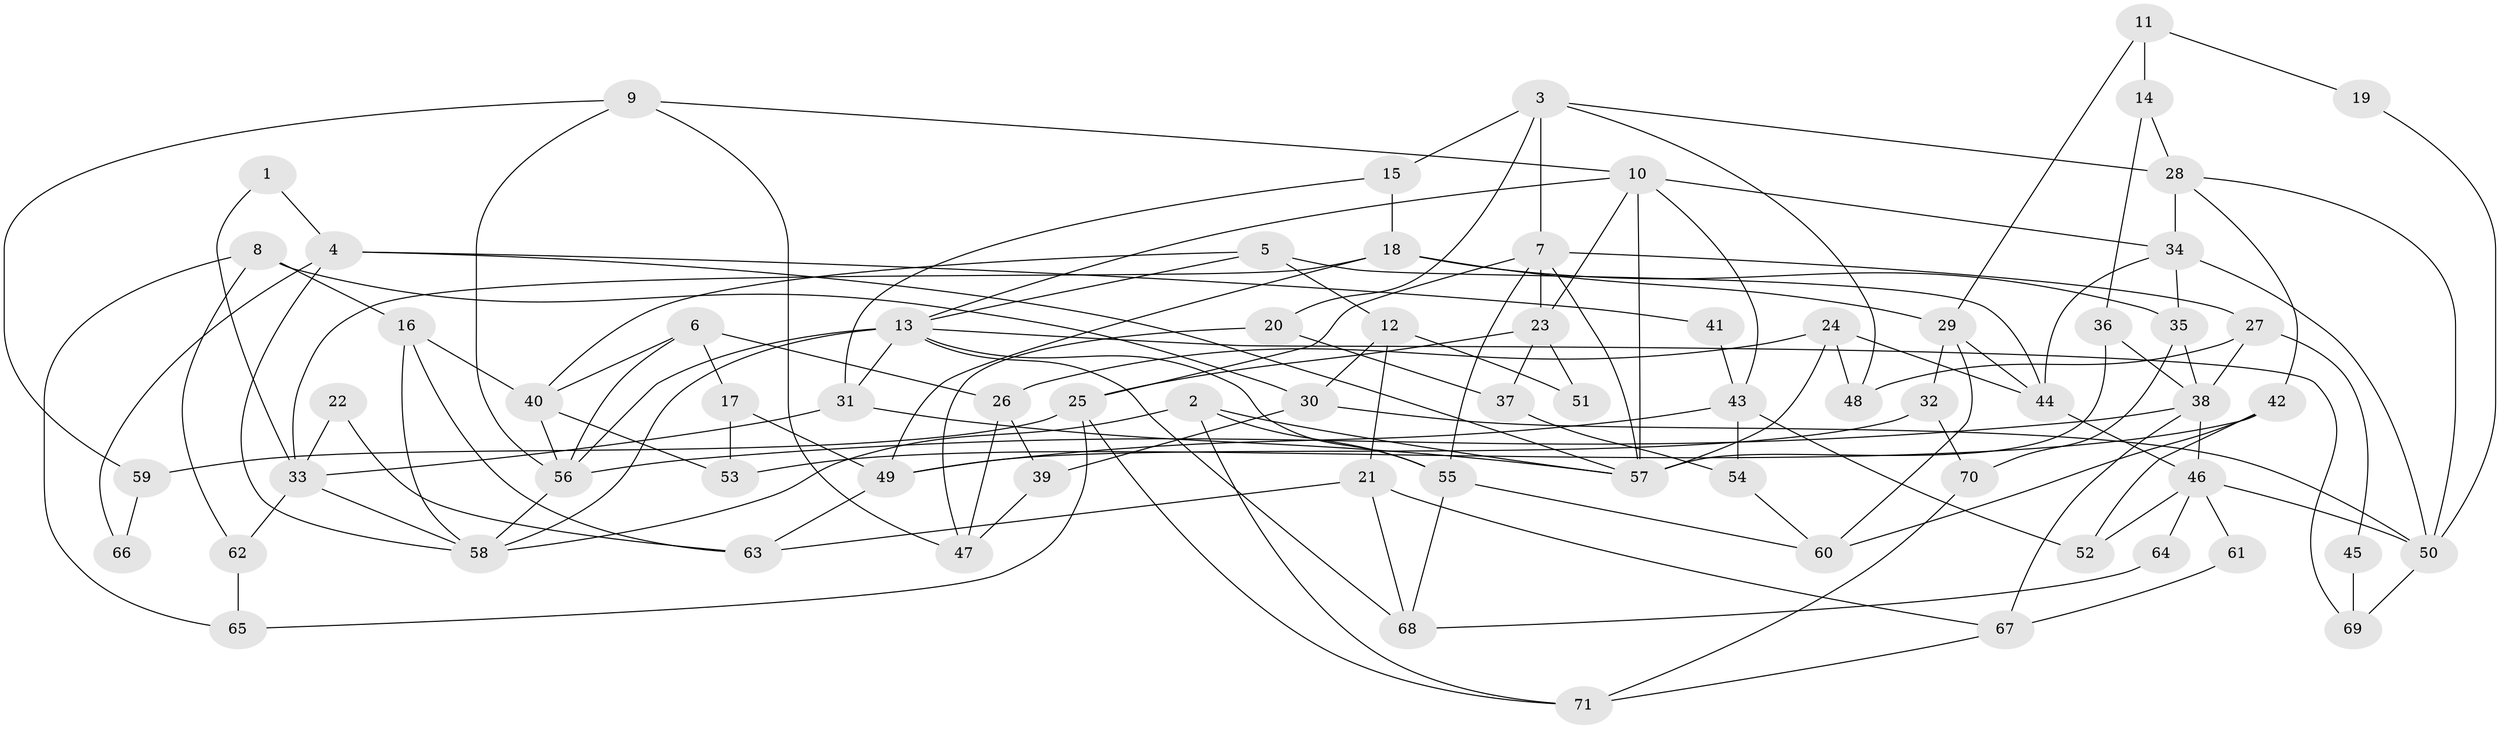 // coarse degree distribution, {5: 0.11904761904761904, 6: 0.16666666666666666, 8: 0.11904761904761904, 3: 0.16666666666666666, 4: 0.23809523809523808, 12: 0.023809523809523808, 7: 0.09523809523809523, 2: 0.07142857142857142}
// Generated by graph-tools (version 1.1) at 2025/24/03/03/25 07:24:03]
// undirected, 71 vertices, 142 edges
graph export_dot {
graph [start="1"]
  node [color=gray90,style=filled];
  1;
  2;
  3;
  4;
  5;
  6;
  7;
  8;
  9;
  10;
  11;
  12;
  13;
  14;
  15;
  16;
  17;
  18;
  19;
  20;
  21;
  22;
  23;
  24;
  25;
  26;
  27;
  28;
  29;
  30;
  31;
  32;
  33;
  34;
  35;
  36;
  37;
  38;
  39;
  40;
  41;
  42;
  43;
  44;
  45;
  46;
  47;
  48;
  49;
  50;
  51;
  52;
  53;
  54;
  55;
  56;
  57;
  58;
  59;
  60;
  61;
  62;
  63;
  64;
  65;
  66;
  67;
  68;
  69;
  70;
  71;
  1 -- 4;
  1 -- 33;
  2 -- 58;
  2 -- 55;
  2 -- 57;
  2 -- 71;
  3 -- 28;
  3 -- 7;
  3 -- 15;
  3 -- 20;
  3 -- 48;
  4 -- 57;
  4 -- 58;
  4 -- 41;
  4 -- 66;
  5 -- 44;
  5 -- 13;
  5 -- 12;
  5 -- 40;
  6 -- 56;
  6 -- 40;
  6 -- 17;
  6 -- 26;
  7 -- 27;
  7 -- 55;
  7 -- 23;
  7 -- 25;
  7 -- 57;
  8 -- 30;
  8 -- 62;
  8 -- 16;
  8 -- 65;
  9 -- 10;
  9 -- 56;
  9 -- 47;
  9 -- 59;
  10 -- 57;
  10 -- 13;
  10 -- 23;
  10 -- 34;
  10 -- 43;
  11 -- 14;
  11 -- 29;
  11 -- 19;
  12 -- 21;
  12 -- 30;
  12 -- 51;
  13 -- 31;
  13 -- 68;
  13 -- 55;
  13 -- 56;
  13 -- 58;
  13 -- 69;
  14 -- 28;
  14 -- 36;
  15 -- 18;
  15 -- 31;
  16 -- 40;
  16 -- 58;
  16 -- 63;
  17 -- 53;
  17 -- 49;
  18 -- 33;
  18 -- 49;
  18 -- 29;
  18 -- 35;
  19 -- 50;
  20 -- 47;
  20 -- 37;
  21 -- 63;
  21 -- 67;
  21 -- 68;
  22 -- 63;
  22 -- 33;
  23 -- 25;
  23 -- 37;
  23 -- 51;
  24 -- 57;
  24 -- 26;
  24 -- 44;
  24 -- 48;
  25 -- 59;
  25 -- 65;
  25 -- 71;
  26 -- 47;
  26 -- 39;
  27 -- 38;
  27 -- 48;
  27 -- 45;
  28 -- 34;
  28 -- 50;
  28 -- 42;
  29 -- 32;
  29 -- 44;
  29 -- 60;
  30 -- 50;
  30 -- 39;
  31 -- 57;
  31 -- 33;
  32 -- 49;
  32 -- 70;
  33 -- 58;
  33 -- 62;
  34 -- 44;
  34 -- 35;
  34 -- 50;
  35 -- 38;
  35 -- 70;
  36 -- 57;
  36 -- 38;
  37 -- 54;
  38 -- 56;
  38 -- 46;
  38 -- 67;
  39 -- 47;
  40 -- 56;
  40 -- 53;
  41 -- 43;
  42 -- 60;
  42 -- 52;
  42 -- 53;
  43 -- 52;
  43 -- 49;
  43 -- 54;
  44 -- 46;
  45 -- 69;
  46 -- 50;
  46 -- 52;
  46 -- 61;
  46 -- 64;
  49 -- 63;
  50 -- 69;
  54 -- 60;
  55 -- 60;
  55 -- 68;
  56 -- 58;
  59 -- 66;
  61 -- 67;
  62 -- 65;
  64 -- 68;
  67 -- 71;
  70 -- 71;
}
